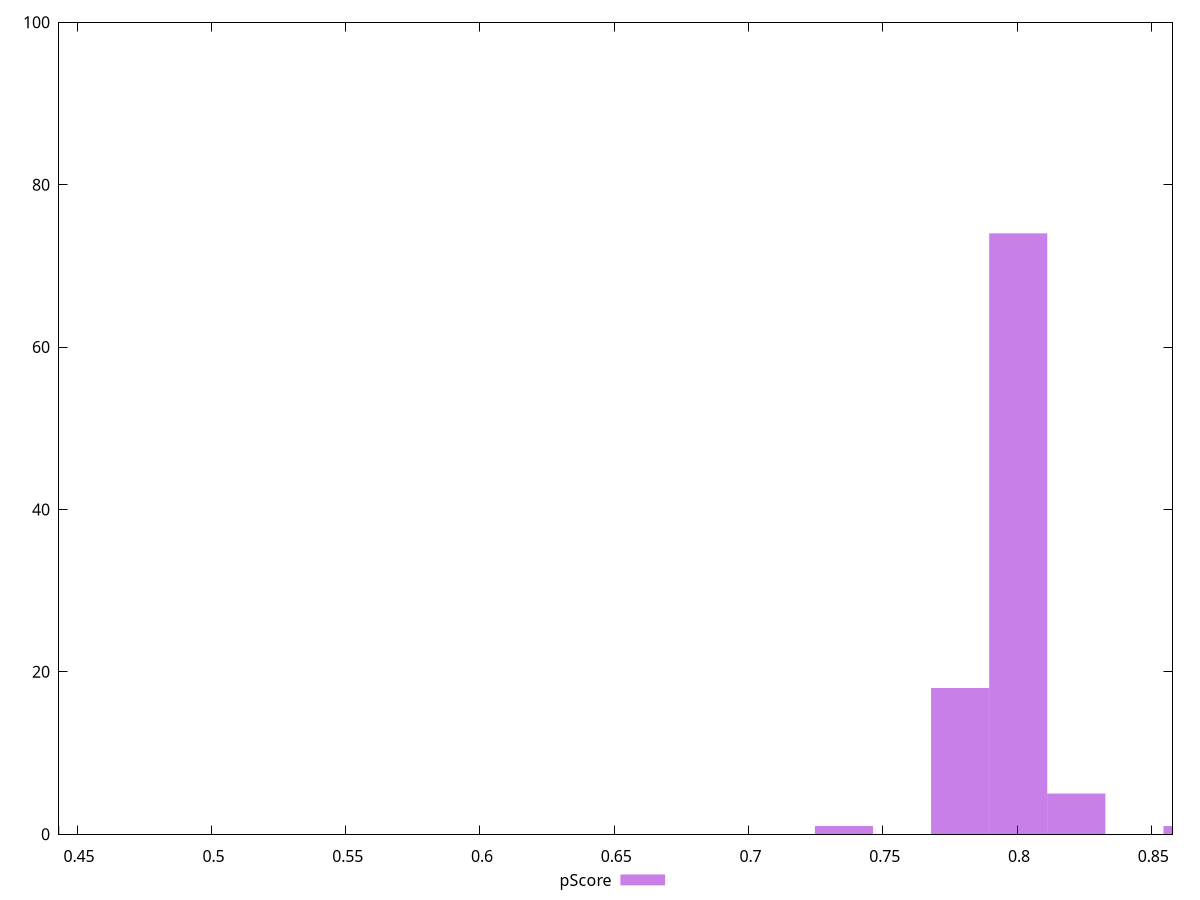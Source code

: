 reset

$pScore <<EOF
0.4326648123992582 1
0.8004299029386276 74
0.7787966623186647 18
0.7355301810787389 1
0.8220631435585906 5
0.8653296247985164 1
EOF

set key outside below
set boxwidth 0.02163324061996291
set xrange [0.4432587418202548:0.8578750359832075]
set yrange [0:100]
set trange [0:100]
set style fill transparent solid 0.5 noborder
set terminal svg size 640, 490 enhanced background rgb 'white'
set output "reports/report_00033_2021-03-01T14-23-16.841Z/total-blocking-time/samples/astro/pScore/histogram.svg"

plot $pScore title "pScore" with boxes

reset
